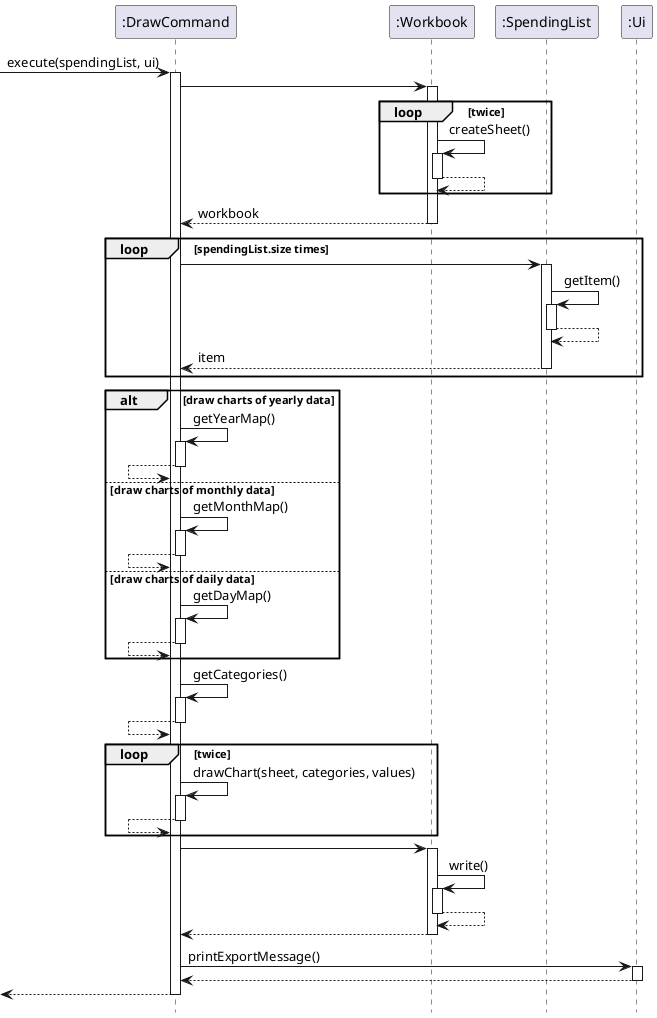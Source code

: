 @startuml

hide footbox

->":DrawCommand":execute(spendingList, ui)
activate ":DrawCommand"
":DrawCommand" -> ":Workbook"
activate ":Workbook"
loop twice
":Workbook" -> ":Workbook" : createSheet()
activate ":Workbook"
":Workbook" --> ":Workbook"
deactivate ":Workbook"
end
":Workbook" --> ":DrawCommand" : workbook
deactivate ":Workbook"

loop spendingList.size times


":DrawCommand" -> ":SpendingList"
activate ":SpendingList"
":SpendingList" -> ":SpendingList" : getItem()
activate ":SpendingList"
":SpendingList" --> ":SpendingList"
deactivate ":SpendingList"
":SpendingList" --> ":DrawCommand" : item
deactivate ":SpendingList"

end

alt draw charts of yearly data

":DrawCommand" -> ":DrawCommand" : getYearMap()
activate ":DrawCommand"
":DrawCommand" <-- ":DrawCommand"
deactivate ":DrawCommand"

else draw charts of monthly data

":DrawCommand" -> ":DrawCommand" : getMonthMap()
activate ":DrawCommand"
":DrawCommand" <-- ":DrawCommand"
deactivate ":DrawCommand"

else draw charts of daily data

":DrawCommand" -> ":DrawCommand" : getDayMap()
activate ":DrawCommand"
":DrawCommand" <-- ":DrawCommand"
deactivate ":DrawCommand"

end

":DrawCommand" -> ":DrawCommand" : getCategories()
activate ":DrawCommand"
":DrawCommand" <-- ":DrawCommand"
deactivate ":DrawCommand"

loop twice
":DrawCommand" -> ":DrawCommand" : drawChart(sheet, categories, values)
activate ":DrawCommand"
":DrawCommand" <-- ":DrawCommand"
deactivate ":DrawCommand"
end
":DrawCommand" -> ":Workbook"
activate ":Workbook"
":Workbook" -> ":Workbook" : write()
activate ":Workbook"
":Workbook" --> ":Workbook"
deactivate ":Workbook"
":Workbook" --> ":DrawCommand"
deactivate ":Workbook"
":DrawCommand" -> ":Ui": printExportMessage()
activate ":Ui"
":Ui"-->":DrawCommand":
deactivate ":Ui"
<--":DrawCommand"
deactivate ":DrawCommand"
@enduml